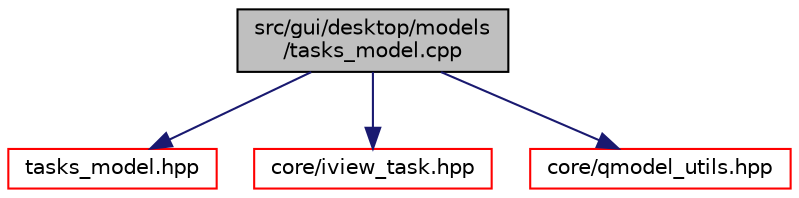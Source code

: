 digraph "src/gui/desktop/models/tasks_model.cpp"
{
 // LATEX_PDF_SIZE
  edge [fontname="Helvetica",fontsize="10",labelfontname="Helvetica",labelfontsize="10"];
  node [fontname="Helvetica",fontsize="10",shape=record];
  Node1 [label="src/gui/desktop/models\l/tasks_model.cpp",height=0.2,width=0.4,color="black", fillcolor="grey75", style="filled", fontcolor="black",tooltip=" "];
  Node1 -> Node2 [color="midnightblue",fontsize="10",style="solid",fontname="Helvetica"];
  Node2 [label="tasks_model.hpp",height=0.2,width=0.4,color="red", fillcolor="white", style="filled",URL="$tasks__model_8hpp.html",tooltip=" "];
  Node1 -> Node6 [color="midnightblue",fontsize="10",style="solid",fontname="Helvetica"];
  Node6 [label="core/iview_task.hpp",height=0.2,width=0.4,color="red", fillcolor="white", style="filled",URL="$iview__task_8hpp.html",tooltip=" "];
  Node1 -> Node7 [color="midnightblue",fontsize="10",style="solid",fontname="Helvetica"];
  Node7 [label="core/qmodel_utils.hpp",height=0.2,width=0.4,color="red", fillcolor="white", style="filled",URL="$qmodel__utils_8hpp.html",tooltip=" "];
}
